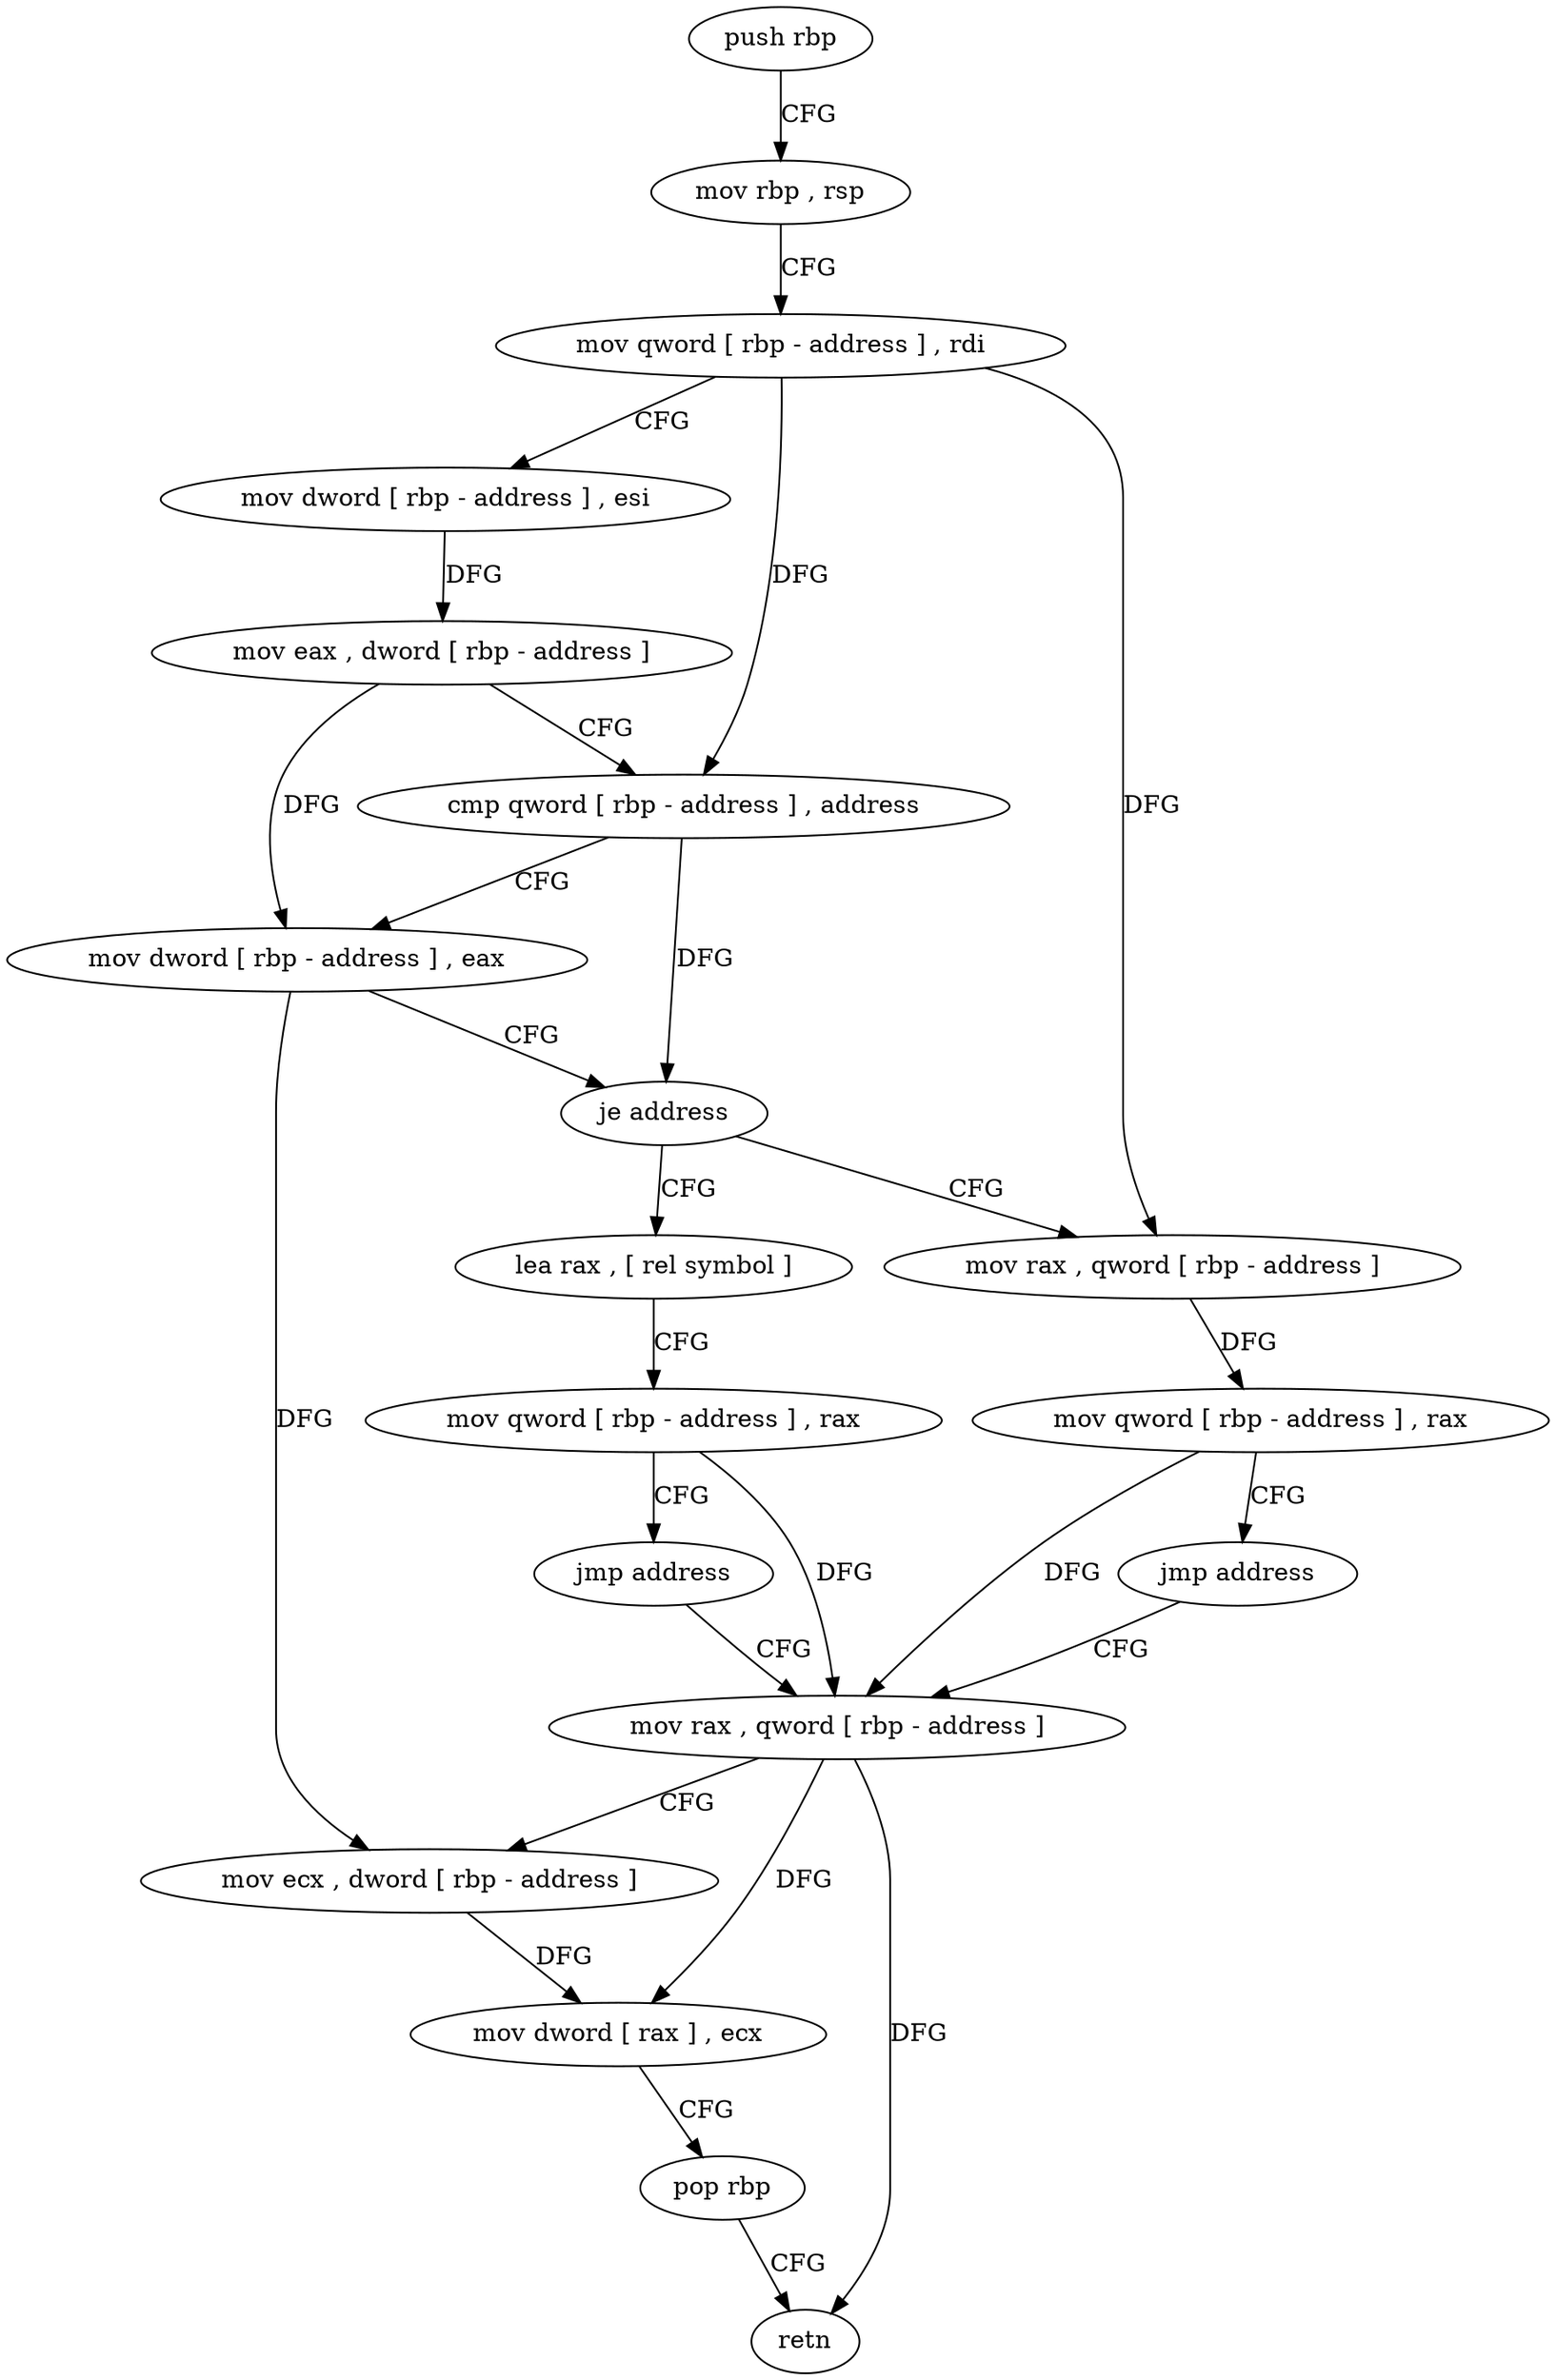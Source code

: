 digraph "func" {
"4227792" [label = "push rbp" ]
"4227793" [label = "mov rbp , rsp" ]
"4227796" [label = "mov qword [ rbp - address ] , rdi" ]
"4227800" [label = "mov dword [ rbp - address ] , esi" ]
"4227803" [label = "mov eax , dword [ rbp - address ]" ]
"4227806" [label = "cmp qword [ rbp - address ] , address" ]
"4227811" [label = "mov dword [ rbp - address ] , eax" ]
"4227814" [label = "je address" ]
"4227833" [label = "lea rax , [ rel symbol ]" ]
"4227820" [label = "mov rax , qword [ rbp - address ]" ]
"4227840" [label = "mov qword [ rbp - address ] , rax" ]
"4227844" [label = "jmp address" ]
"4227849" [label = "mov rax , qword [ rbp - address ]" ]
"4227824" [label = "mov qword [ rbp - address ] , rax" ]
"4227828" [label = "jmp address" ]
"4227853" [label = "mov ecx , dword [ rbp - address ]" ]
"4227856" [label = "mov dword [ rax ] , ecx" ]
"4227858" [label = "pop rbp" ]
"4227859" [label = "retn" ]
"4227792" -> "4227793" [ label = "CFG" ]
"4227793" -> "4227796" [ label = "CFG" ]
"4227796" -> "4227800" [ label = "CFG" ]
"4227796" -> "4227806" [ label = "DFG" ]
"4227796" -> "4227820" [ label = "DFG" ]
"4227800" -> "4227803" [ label = "DFG" ]
"4227803" -> "4227806" [ label = "CFG" ]
"4227803" -> "4227811" [ label = "DFG" ]
"4227806" -> "4227811" [ label = "CFG" ]
"4227806" -> "4227814" [ label = "DFG" ]
"4227811" -> "4227814" [ label = "CFG" ]
"4227811" -> "4227853" [ label = "DFG" ]
"4227814" -> "4227833" [ label = "CFG" ]
"4227814" -> "4227820" [ label = "CFG" ]
"4227833" -> "4227840" [ label = "CFG" ]
"4227820" -> "4227824" [ label = "DFG" ]
"4227840" -> "4227844" [ label = "CFG" ]
"4227840" -> "4227849" [ label = "DFG" ]
"4227844" -> "4227849" [ label = "CFG" ]
"4227849" -> "4227853" [ label = "CFG" ]
"4227849" -> "4227856" [ label = "DFG" ]
"4227849" -> "4227859" [ label = "DFG" ]
"4227824" -> "4227828" [ label = "CFG" ]
"4227824" -> "4227849" [ label = "DFG" ]
"4227828" -> "4227849" [ label = "CFG" ]
"4227853" -> "4227856" [ label = "DFG" ]
"4227856" -> "4227858" [ label = "CFG" ]
"4227858" -> "4227859" [ label = "CFG" ]
}
